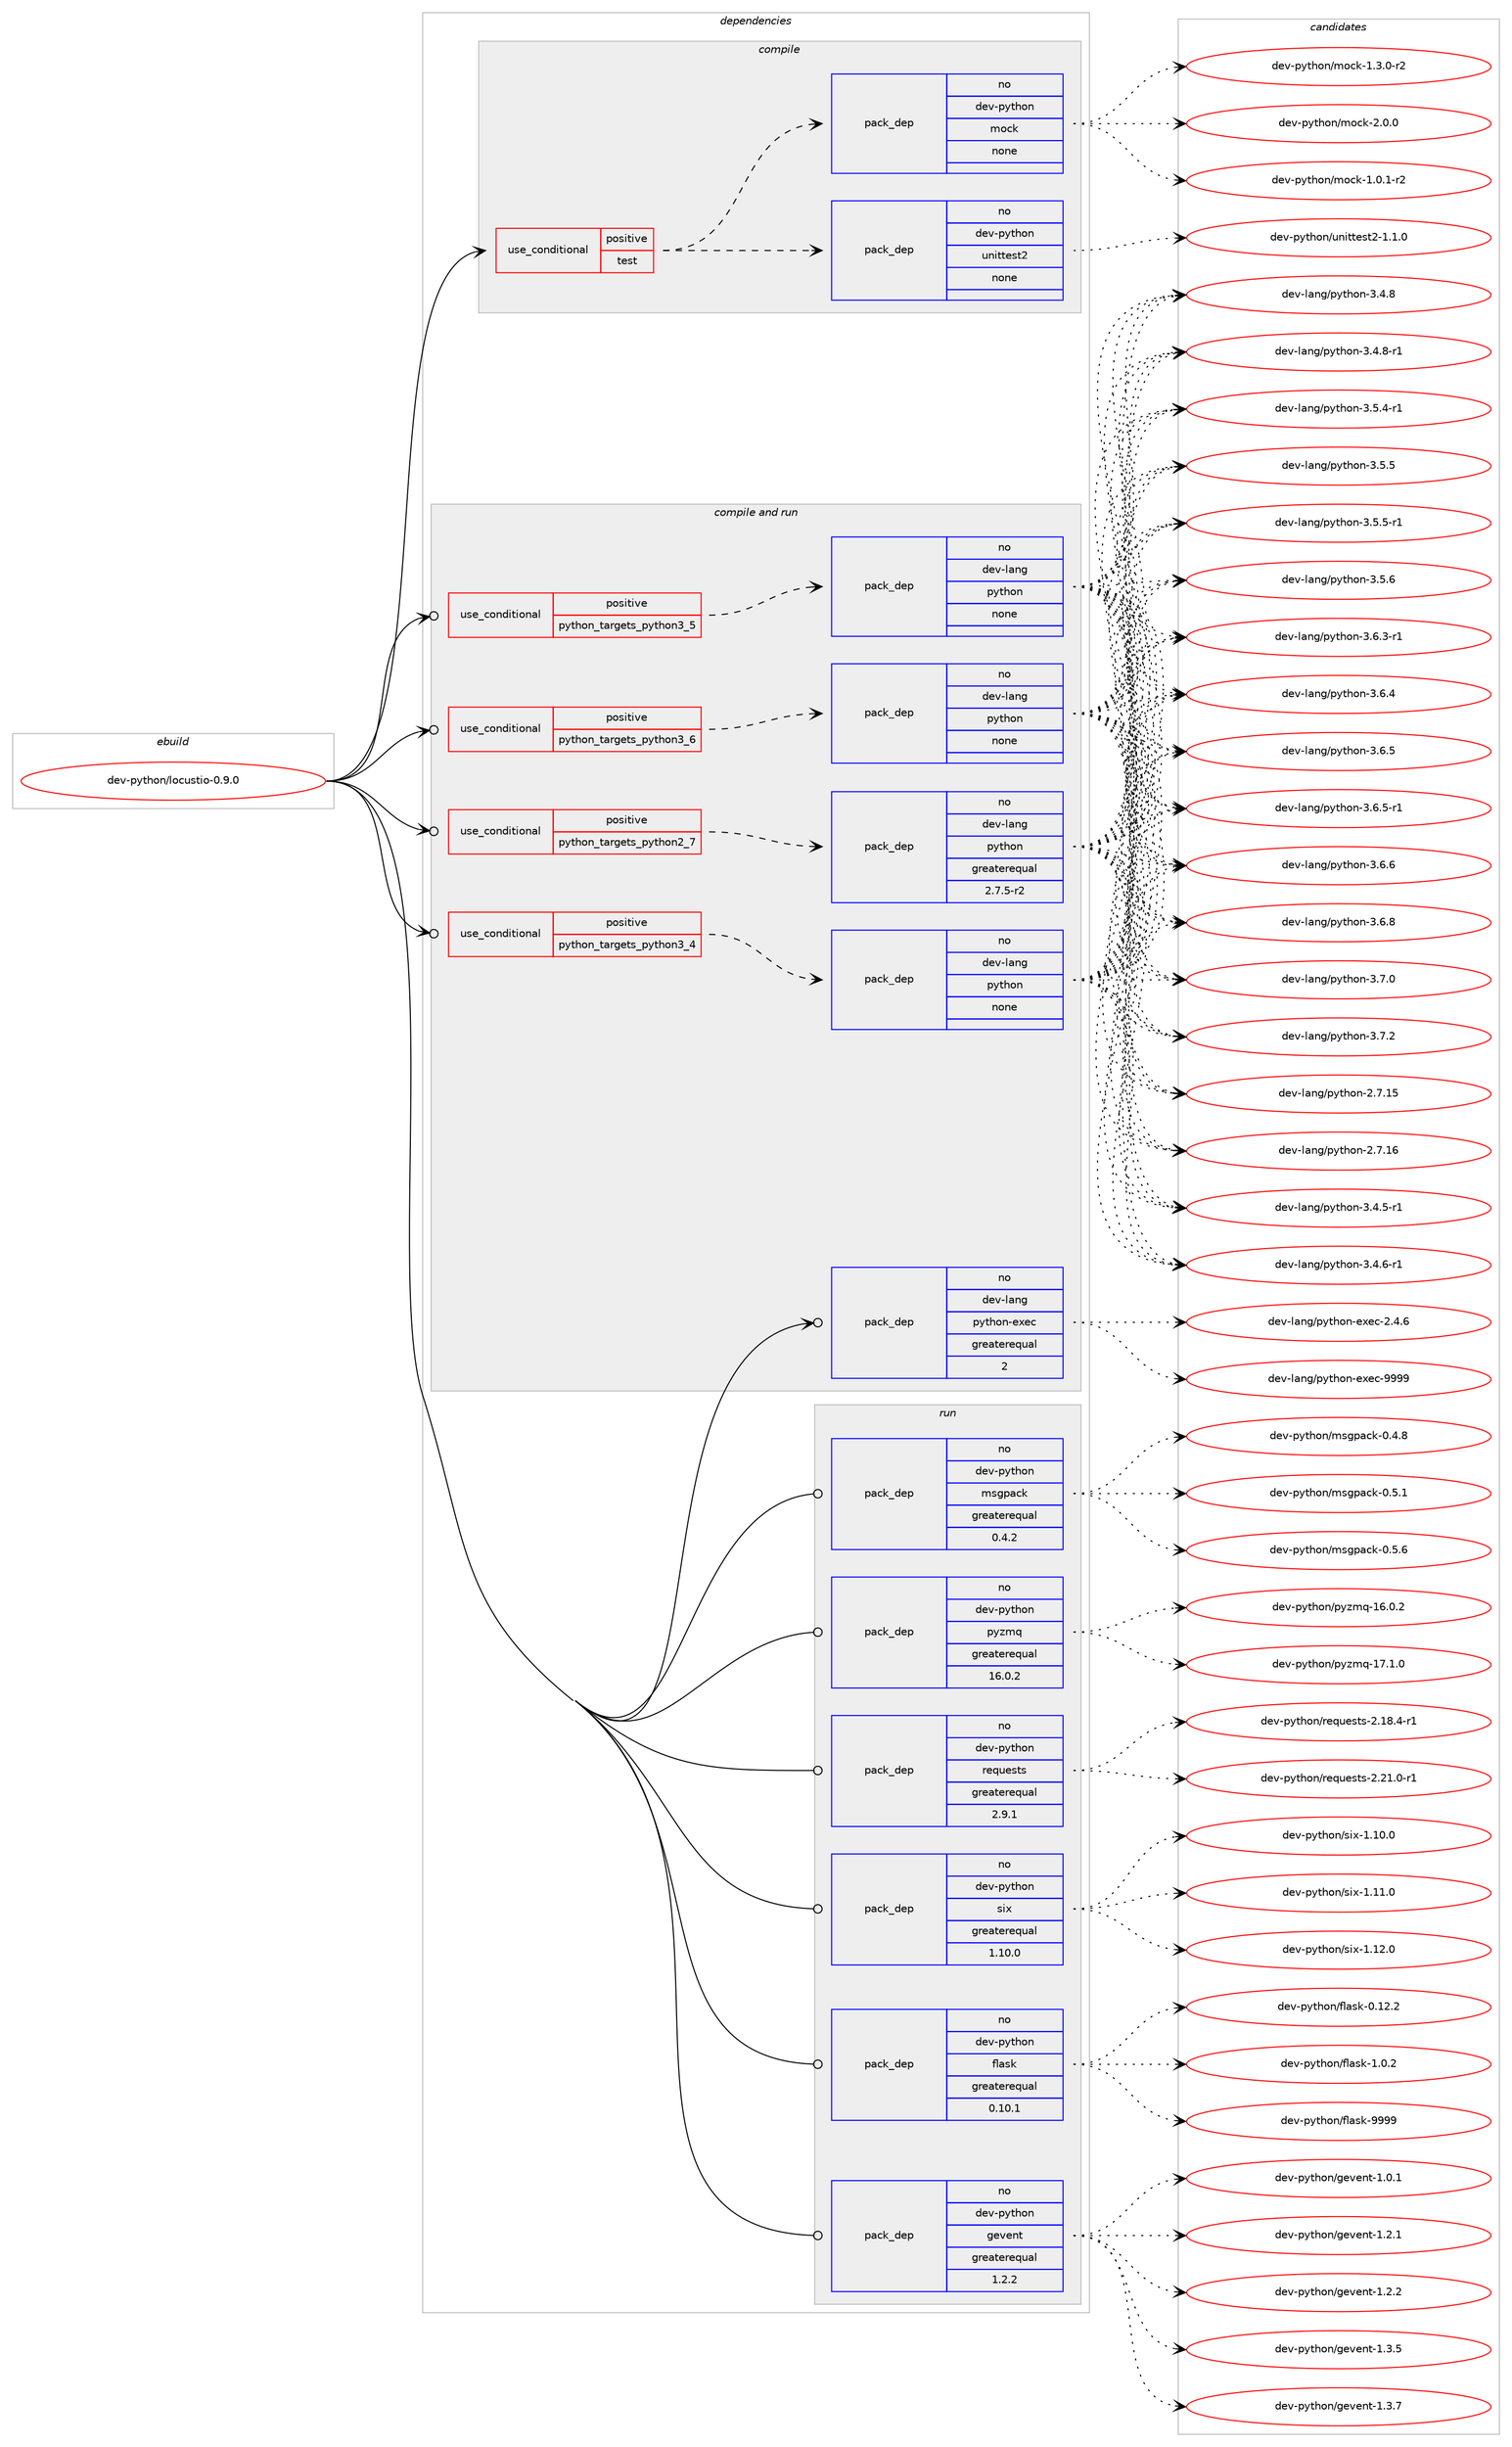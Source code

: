 digraph prolog {

# *************
# Graph options
# *************

newrank=true;
concentrate=true;
compound=true;
graph [rankdir=LR,fontname=Helvetica,fontsize=10,ranksep=1.5];#, ranksep=2.5, nodesep=0.2];
edge  [arrowhead=vee];
node  [fontname=Helvetica,fontsize=10];

# **********
# The ebuild
# **********

subgraph cluster_leftcol {
color=gray;
rank=same;
label=<<i>ebuild</i>>;
id [label="dev-python/locustio-0.9.0", color=red, width=4, href="../dev-python/locustio-0.9.0.svg"];
}

# ****************
# The dependencies
# ****************

subgraph cluster_midcol {
color=gray;
label=<<i>dependencies</i>>;
subgraph cluster_compile {
fillcolor="#eeeeee";
style=filled;
label=<<i>compile</i>>;
subgraph cond377065 {
dependency1417640 [label=<<TABLE BORDER="0" CELLBORDER="1" CELLSPACING="0" CELLPADDING="4"><TR><TD ROWSPAN="3" CELLPADDING="10">use_conditional</TD></TR><TR><TD>positive</TD></TR><TR><TD>test</TD></TR></TABLE>>, shape=none, color=red];
subgraph pack1017302 {
dependency1417641 [label=<<TABLE BORDER="0" CELLBORDER="1" CELLSPACING="0" CELLPADDING="4" WIDTH="220"><TR><TD ROWSPAN="6" CELLPADDING="30">pack_dep</TD></TR><TR><TD WIDTH="110">no</TD></TR><TR><TD>dev-python</TD></TR><TR><TD>unittest2</TD></TR><TR><TD>none</TD></TR><TR><TD></TD></TR></TABLE>>, shape=none, color=blue];
}
dependency1417640:e -> dependency1417641:w [weight=20,style="dashed",arrowhead="vee"];
subgraph pack1017303 {
dependency1417642 [label=<<TABLE BORDER="0" CELLBORDER="1" CELLSPACING="0" CELLPADDING="4" WIDTH="220"><TR><TD ROWSPAN="6" CELLPADDING="30">pack_dep</TD></TR><TR><TD WIDTH="110">no</TD></TR><TR><TD>dev-python</TD></TR><TR><TD>mock</TD></TR><TR><TD>none</TD></TR><TR><TD></TD></TR></TABLE>>, shape=none, color=blue];
}
dependency1417640:e -> dependency1417642:w [weight=20,style="dashed",arrowhead="vee"];
}
id:e -> dependency1417640:w [weight=20,style="solid",arrowhead="vee"];
}
subgraph cluster_compileandrun {
fillcolor="#eeeeee";
style=filled;
label=<<i>compile and run</i>>;
subgraph cond377066 {
dependency1417643 [label=<<TABLE BORDER="0" CELLBORDER="1" CELLSPACING="0" CELLPADDING="4"><TR><TD ROWSPAN="3" CELLPADDING="10">use_conditional</TD></TR><TR><TD>positive</TD></TR><TR><TD>python_targets_python2_7</TD></TR></TABLE>>, shape=none, color=red];
subgraph pack1017304 {
dependency1417644 [label=<<TABLE BORDER="0" CELLBORDER="1" CELLSPACING="0" CELLPADDING="4" WIDTH="220"><TR><TD ROWSPAN="6" CELLPADDING="30">pack_dep</TD></TR><TR><TD WIDTH="110">no</TD></TR><TR><TD>dev-lang</TD></TR><TR><TD>python</TD></TR><TR><TD>greaterequal</TD></TR><TR><TD>2.7.5-r2</TD></TR></TABLE>>, shape=none, color=blue];
}
dependency1417643:e -> dependency1417644:w [weight=20,style="dashed",arrowhead="vee"];
}
id:e -> dependency1417643:w [weight=20,style="solid",arrowhead="odotvee"];
subgraph cond377067 {
dependency1417645 [label=<<TABLE BORDER="0" CELLBORDER="1" CELLSPACING="0" CELLPADDING="4"><TR><TD ROWSPAN="3" CELLPADDING="10">use_conditional</TD></TR><TR><TD>positive</TD></TR><TR><TD>python_targets_python3_4</TD></TR></TABLE>>, shape=none, color=red];
subgraph pack1017305 {
dependency1417646 [label=<<TABLE BORDER="0" CELLBORDER="1" CELLSPACING="0" CELLPADDING="4" WIDTH="220"><TR><TD ROWSPAN="6" CELLPADDING="30">pack_dep</TD></TR><TR><TD WIDTH="110">no</TD></TR><TR><TD>dev-lang</TD></TR><TR><TD>python</TD></TR><TR><TD>none</TD></TR><TR><TD></TD></TR></TABLE>>, shape=none, color=blue];
}
dependency1417645:e -> dependency1417646:w [weight=20,style="dashed",arrowhead="vee"];
}
id:e -> dependency1417645:w [weight=20,style="solid",arrowhead="odotvee"];
subgraph cond377068 {
dependency1417647 [label=<<TABLE BORDER="0" CELLBORDER="1" CELLSPACING="0" CELLPADDING="4"><TR><TD ROWSPAN="3" CELLPADDING="10">use_conditional</TD></TR><TR><TD>positive</TD></TR><TR><TD>python_targets_python3_5</TD></TR></TABLE>>, shape=none, color=red];
subgraph pack1017306 {
dependency1417648 [label=<<TABLE BORDER="0" CELLBORDER="1" CELLSPACING="0" CELLPADDING="4" WIDTH="220"><TR><TD ROWSPAN="6" CELLPADDING="30">pack_dep</TD></TR><TR><TD WIDTH="110">no</TD></TR><TR><TD>dev-lang</TD></TR><TR><TD>python</TD></TR><TR><TD>none</TD></TR><TR><TD></TD></TR></TABLE>>, shape=none, color=blue];
}
dependency1417647:e -> dependency1417648:w [weight=20,style="dashed",arrowhead="vee"];
}
id:e -> dependency1417647:w [weight=20,style="solid",arrowhead="odotvee"];
subgraph cond377069 {
dependency1417649 [label=<<TABLE BORDER="0" CELLBORDER="1" CELLSPACING="0" CELLPADDING="4"><TR><TD ROWSPAN="3" CELLPADDING="10">use_conditional</TD></TR><TR><TD>positive</TD></TR><TR><TD>python_targets_python3_6</TD></TR></TABLE>>, shape=none, color=red];
subgraph pack1017307 {
dependency1417650 [label=<<TABLE BORDER="0" CELLBORDER="1" CELLSPACING="0" CELLPADDING="4" WIDTH="220"><TR><TD ROWSPAN="6" CELLPADDING="30">pack_dep</TD></TR><TR><TD WIDTH="110">no</TD></TR><TR><TD>dev-lang</TD></TR><TR><TD>python</TD></TR><TR><TD>none</TD></TR><TR><TD></TD></TR></TABLE>>, shape=none, color=blue];
}
dependency1417649:e -> dependency1417650:w [weight=20,style="dashed",arrowhead="vee"];
}
id:e -> dependency1417649:w [weight=20,style="solid",arrowhead="odotvee"];
subgraph pack1017308 {
dependency1417651 [label=<<TABLE BORDER="0" CELLBORDER="1" CELLSPACING="0" CELLPADDING="4" WIDTH="220"><TR><TD ROWSPAN="6" CELLPADDING="30">pack_dep</TD></TR><TR><TD WIDTH="110">no</TD></TR><TR><TD>dev-lang</TD></TR><TR><TD>python-exec</TD></TR><TR><TD>greaterequal</TD></TR><TR><TD>2</TD></TR></TABLE>>, shape=none, color=blue];
}
id:e -> dependency1417651:w [weight=20,style="solid",arrowhead="odotvee"];
}
subgraph cluster_run {
fillcolor="#eeeeee";
style=filled;
label=<<i>run</i>>;
subgraph pack1017309 {
dependency1417652 [label=<<TABLE BORDER="0" CELLBORDER="1" CELLSPACING="0" CELLPADDING="4" WIDTH="220"><TR><TD ROWSPAN="6" CELLPADDING="30">pack_dep</TD></TR><TR><TD WIDTH="110">no</TD></TR><TR><TD>dev-python</TD></TR><TR><TD>flask</TD></TR><TR><TD>greaterequal</TD></TR><TR><TD>0.10.1</TD></TR></TABLE>>, shape=none, color=blue];
}
id:e -> dependency1417652:w [weight=20,style="solid",arrowhead="odot"];
subgraph pack1017310 {
dependency1417653 [label=<<TABLE BORDER="0" CELLBORDER="1" CELLSPACING="0" CELLPADDING="4" WIDTH="220"><TR><TD ROWSPAN="6" CELLPADDING="30">pack_dep</TD></TR><TR><TD WIDTH="110">no</TD></TR><TR><TD>dev-python</TD></TR><TR><TD>gevent</TD></TR><TR><TD>greaterequal</TD></TR><TR><TD>1.2.2</TD></TR></TABLE>>, shape=none, color=blue];
}
id:e -> dependency1417653:w [weight=20,style="solid",arrowhead="odot"];
subgraph pack1017311 {
dependency1417654 [label=<<TABLE BORDER="0" CELLBORDER="1" CELLSPACING="0" CELLPADDING="4" WIDTH="220"><TR><TD ROWSPAN="6" CELLPADDING="30">pack_dep</TD></TR><TR><TD WIDTH="110">no</TD></TR><TR><TD>dev-python</TD></TR><TR><TD>msgpack</TD></TR><TR><TD>greaterequal</TD></TR><TR><TD>0.4.2</TD></TR></TABLE>>, shape=none, color=blue];
}
id:e -> dependency1417654:w [weight=20,style="solid",arrowhead="odot"];
subgraph pack1017312 {
dependency1417655 [label=<<TABLE BORDER="0" CELLBORDER="1" CELLSPACING="0" CELLPADDING="4" WIDTH="220"><TR><TD ROWSPAN="6" CELLPADDING="30">pack_dep</TD></TR><TR><TD WIDTH="110">no</TD></TR><TR><TD>dev-python</TD></TR><TR><TD>pyzmq</TD></TR><TR><TD>greaterequal</TD></TR><TR><TD>16.0.2</TD></TR></TABLE>>, shape=none, color=blue];
}
id:e -> dependency1417655:w [weight=20,style="solid",arrowhead="odot"];
subgraph pack1017313 {
dependency1417656 [label=<<TABLE BORDER="0" CELLBORDER="1" CELLSPACING="0" CELLPADDING="4" WIDTH="220"><TR><TD ROWSPAN="6" CELLPADDING="30">pack_dep</TD></TR><TR><TD WIDTH="110">no</TD></TR><TR><TD>dev-python</TD></TR><TR><TD>requests</TD></TR><TR><TD>greaterequal</TD></TR><TR><TD>2.9.1</TD></TR></TABLE>>, shape=none, color=blue];
}
id:e -> dependency1417656:w [weight=20,style="solid",arrowhead="odot"];
subgraph pack1017314 {
dependency1417657 [label=<<TABLE BORDER="0" CELLBORDER="1" CELLSPACING="0" CELLPADDING="4" WIDTH="220"><TR><TD ROWSPAN="6" CELLPADDING="30">pack_dep</TD></TR><TR><TD WIDTH="110">no</TD></TR><TR><TD>dev-python</TD></TR><TR><TD>six</TD></TR><TR><TD>greaterequal</TD></TR><TR><TD>1.10.0</TD></TR></TABLE>>, shape=none, color=blue];
}
id:e -> dependency1417657:w [weight=20,style="solid",arrowhead="odot"];
}
}

# **************
# The candidates
# **************

subgraph cluster_choices {
rank=same;
color=gray;
label=<<i>candidates</i>>;

subgraph choice1017302 {
color=black;
nodesep=1;
choice100101118451121211161041111104711711010511611610111511650454946494648 [label="dev-python/unittest2-1.1.0", color=red, width=4,href="../dev-python/unittest2-1.1.0.svg"];
dependency1417641:e -> choice100101118451121211161041111104711711010511611610111511650454946494648:w [style=dotted,weight="100"];
}
subgraph choice1017303 {
color=black;
nodesep=1;
choice1001011184511212111610411111047109111991074549464846494511450 [label="dev-python/mock-1.0.1-r2", color=red, width=4,href="../dev-python/mock-1.0.1-r2.svg"];
choice1001011184511212111610411111047109111991074549465146484511450 [label="dev-python/mock-1.3.0-r2", color=red, width=4,href="../dev-python/mock-1.3.0-r2.svg"];
choice100101118451121211161041111104710911199107455046484648 [label="dev-python/mock-2.0.0", color=red, width=4,href="../dev-python/mock-2.0.0.svg"];
dependency1417642:e -> choice1001011184511212111610411111047109111991074549464846494511450:w [style=dotted,weight="100"];
dependency1417642:e -> choice1001011184511212111610411111047109111991074549465146484511450:w [style=dotted,weight="100"];
dependency1417642:e -> choice100101118451121211161041111104710911199107455046484648:w [style=dotted,weight="100"];
}
subgraph choice1017304 {
color=black;
nodesep=1;
choice10010111845108971101034711212111610411111045504655464953 [label="dev-lang/python-2.7.15", color=red, width=4,href="../dev-lang/python-2.7.15.svg"];
choice10010111845108971101034711212111610411111045504655464954 [label="dev-lang/python-2.7.16", color=red, width=4,href="../dev-lang/python-2.7.16.svg"];
choice1001011184510897110103471121211161041111104551465246534511449 [label="dev-lang/python-3.4.5-r1", color=red, width=4,href="../dev-lang/python-3.4.5-r1.svg"];
choice1001011184510897110103471121211161041111104551465246544511449 [label="dev-lang/python-3.4.6-r1", color=red, width=4,href="../dev-lang/python-3.4.6-r1.svg"];
choice100101118451089711010347112121116104111110455146524656 [label="dev-lang/python-3.4.8", color=red, width=4,href="../dev-lang/python-3.4.8.svg"];
choice1001011184510897110103471121211161041111104551465246564511449 [label="dev-lang/python-3.4.8-r1", color=red, width=4,href="../dev-lang/python-3.4.8-r1.svg"];
choice1001011184510897110103471121211161041111104551465346524511449 [label="dev-lang/python-3.5.4-r1", color=red, width=4,href="../dev-lang/python-3.5.4-r1.svg"];
choice100101118451089711010347112121116104111110455146534653 [label="dev-lang/python-3.5.5", color=red, width=4,href="../dev-lang/python-3.5.5.svg"];
choice1001011184510897110103471121211161041111104551465346534511449 [label="dev-lang/python-3.5.5-r1", color=red, width=4,href="../dev-lang/python-3.5.5-r1.svg"];
choice100101118451089711010347112121116104111110455146534654 [label="dev-lang/python-3.5.6", color=red, width=4,href="../dev-lang/python-3.5.6.svg"];
choice1001011184510897110103471121211161041111104551465446514511449 [label="dev-lang/python-3.6.3-r1", color=red, width=4,href="../dev-lang/python-3.6.3-r1.svg"];
choice100101118451089711010347112121116104111110455146544652 [label="dev-lang/python-3.6.4", color=red, width=4,href="../dev-lang/python-3.6.4.svg"];
choice100101118451089711010347112121116104111110455146544653 [label="dev-lang/python-3.6.5", color=red, width=4,href="../dev-lang/python-3.6.5.svg"];
choice1001011184510897110103471121211161041111104551465446534511449 [label="dev-lang/python-3.6.5-r1", color=red, width=4,href="../dev-lang/python-3.6.5-r1.svg"];
choice100101118451089711010347112121116104111110455146544654 [label="dev-lang/python-3.6.6", color=red, width=4,href="../dev-lang/python-3.6.6.svg"];
choice100101118451089711010347112121116104111110455146544656 [label="dev-lang/python-3.6.8", color=red, width=4,href="../dev-lang/python-3.6.8.svg"];
choice100101118451089711010347112121116104111110455146554648 [label="dev-lang/python-3.7.0", color=red, width=4,href="../dev-lang/python-3.7.0.svg"];
choice100101118451089711010347112121116104111110455146554650 [label="dev-lang/python-3.7.2", color=red, width=4,href="../dev-lang/python-3.7.2.svg"];
dependency1417644:e -> choice10010111845108971101034711212111610411111045504655464953:w [style=dotted,weight="100"];
dependency1417644:e -> choice10010111845108971101034711212111610411111045504655464954:w [style=dotted,weight="100"];
dependency1417644:e -> choice1001011184510897110103471121211161041111104551465246534511449:w [style=dotted,weight="100"];
dependency1417644:e -> choice1001011184510897110103471121211161041111104551465246544511449:w [style=dotted,weight="100"];
dependency1417644:e -> choice100101118451089711010347112121116104111110455146524656:w [style=dotted,weight="100"];
dependency1417644:e -> choice1001011184510897110103471121211161041111104551465246564511449:w [style=dotted,weight="100"];
dependency1417644:e -> choice1001011184510897110103471121211161041111104551465346524511449:w [style=dotted,weight="100"];
dependency1417644:e -> choice100101118451089711010347112121116104111110455146534653:w [style=dotted,weight="100"];
dependency1417644:e -> choice1001011184510897110103471121211161041111104551465346534511449:w [style=dotted,weight="100"];
dependency1417644:e -> choice100101118451089711010347112121116104111110455146534654:w [style=dotted,weight="100"];
dependency1417644:e -> choice1001011184510897110103471121211161041111104551465446514511449:w [style=dotted,weight="100"];
dependency1417644:e -> choice100101118451089711010347112121116104111110455146544652:w [style=dotted,weight="100"];
dependency1417644:e -> choice100101118451089711010347112121116104111110455146544653:w [style=dotted,weight="100"];
dependency1417644:e -> choice1001011184510897110103471121211161041111104551465446534511449:w [style=dotted,weight="100"];
dependency1417644:e -> choice100101118451089711010347112121116104111110455146544654:w [style=dotted,weight="100"];
dependency1417644:e -> choice100101118451089711010347112121116104111110455146544656:w [style=dotted,weight="100"];
dependency1417644:e -> choice100101118451089711010347112121116104111110455146554648:w [style=dotted,weight="100"];
dependency1417644:e -> choice100101118451089711010347112121116104111110455146554650:w [style=dotted,weight="100"];
}
subgraph choice1017305 {
color=black;
nodesep=1;
choice10010111845108971101034711212111610411111045504655464953 [label="dev-lang/python-2.7.15", color=red, width=4,href="../dev-lang/python-2.7.15.svg"];
choice10010111845108971101034711212111610411111045504655464954 [label="dev-lang/python-2.7.16", color=red, width=4,href="../dev-lang/python-2.7.16.svg"];
choice1001011184510897110103471121211161041111104551465246534511449 [label="dev-lang/python-3.4.5-r1", color=red, width=4,href="../dev-lang/python-3.4.5-r1.svg"];
choice1001011184510897110103471121211161041111104551465246544511449 [label="dev-lang/python-3.4.6-r1", color=red, width=4,href="../dev-lang/python-3.4.6-r1.svg"];
choice100101118451089711010347112121116104111110455146524656 [label="dev-lang/python-3.4.8", color=red, width=4,href="../dev-lang/python-3.4.8.svg"];
choice1001011184510897110103471121211161041111104551465246564511449 [label="dev-lang/python-3.4.8-r1", color=red, width=4,href="../dev-lang/python-3.4.8-r1.svg"];
choice1001011184510897110103471121211161041111104551465346524511449 [label="dev-lang/python-3.5.4-r1", color=red, width=4,href="../dev-lang/python-3.5.4-r1.svg"];
choice100101118451089711010347112121116104111110455146534653 [label="dev-lang/python-3.5.5", color=red, width=4,href="../dev-lang/python-3.5.5.svg"];
choice1001011184510897110103471121211161041111104551465346534511449 [label="dev-lang/python-3.5.5-r1", color=red, width=4,href="../dev-lang/python-3.5.5-r1.svg"];
choice100101118451089711010347112121116104111110455146534654 [label="dev-lang/python-3.5.6", color=red, width=4,href="../dev-lang/python-3.5.6.svg"];
choice1001011184510897110103471121211161041111104551465446514511449 [label="dev-lang/python-3.6.3-r1", color=red, width=4,href="../dev-lang/python-3.6.3-r1.svg"];
choice100101118451089711010347112121116104111110455146544652 [label="dev-lang/python-3.6.4", color=red, width=4,href="../dev-lang/python-3.6.4.svg"];
choice100101118451089711010347112121116104111110455146544653 [label="dev-lang/python-3.6.5", color=red, width=4,href="../dev-lang/python-3.6.5.svg"];
choice1001011184510897110103471121211161041111104551465446534511449 [label="dev-lang/python-3.6.5-r1", color=red, width=4,href="../dev-lang/python-3.6.5-r1.svg"];
choice100101118451089711010347112121116104111110455146544654 [label="dev-lang/python-3.6.6", color=red, width=4,href="../dev-lang/python-3.6.6.svg"];
choice100101118451089711010347112121116104111110455146544656 [label="dev-lang/python-3.6.8", color=red, width=4,href="../dev-lang/python-3.6.8.svg"];
choice100101118451089711010347112121116104111110455146554648 [label="dev-lang/python-3.7.0", color=red, width=4,href="../dev-lang/python-3.7.0.svg"];
choice100101118451089711010347112121116104111110455146554650 [label="dev-lang/python-3.7.2", color=red, width=4,href="../dev-lang/python-3.7.2.svg"];
dependency1417646:e -> choice10010111845108971101034711212111610411111045504655464953:w [style=dotted,weight="100"];
dependency1417646:e -> choice10010111845108971101034711212111610411111045504655464954:w [style=dotted,weight="100"];
dependency1417646:e -> choice1001011184510897110103471121211161041111104551465246534511449:w [style=dotted,weight="100"];
dependency1417646:e -> choice1001011184510897110103471121211161041111104551465246544511449:w [style=dotted,weight="100"];
dependency1417646:e -> choice100101118451089711010347112121116104111110455146524656:w [style=dotted,weight="100"];
dependency1417646:e -> choice1001011184510897110103471121211161041111104551465246564511449:w [style=dotted,weight="100"];
dependency1417646:e -> choice1001011184510897110103471121211161041111104551465346524511449:w [style=dotted,weight="100"];
dependency1417646:e -> choice100101118451089711010347112121116104111110455146534653:w [style=dotted,weight="100"];
dependency1417646:e -> choice1001011184510897110103471121211161041111104551465346534511449:w [style=dotted,weight="100"];
dependency1417646:e -> choice100101118451089711010347112121116104111110455146534654:w [style=dotted,weight="100"];
dependency1417646:e -> choice1001011184510897110103471121211161041111104551465446514511449:w [style=dotted,weight="100"];
dependency1417646:e -> choice100101118451089711010347112121116104111110455146544652:w [style=dotted,weight="100"];
dependency1417646:e -> choice100101118451089711010347112121116104111110455146544653:w [style=dotted,weight="100"];
dependency1417646:e -> choice1001011184510897110103471121211161041111104551465446534511449:w [style=dotted,weight="100"];
dependency1417646:e -> choice100101118451089711010347112121116104111110455146544654:w [style=dotted,weight="100"];
dependency1417646:e -> choice100101118451089711010347112121116104111110455146544656:w [style=dotted,weight="100"];
dependency1417646:e -> choice100101118451089711010347112121116104111110455146554648:w [style=dotted,weight="100"];
dependency1417646:e -> choice100101118451089711010347112121116104111110455146554650:w [style=dotted,weight="100"];
}
subgraph choice1017306 {
color=black;
nodesep=1;
choice10010111845108971101034711212111610411111045504655464953 [label="dev-lang/python-2.7.15", color=red, width=4,href="../dev-lang/python-2.7.15.svg"];
choice10010111845108971101034711212111610411111045504655464954 [label="dev-lang/python-2.7.16", color=red, width=4,href="../dev-lang/python-2.7.16.svg"];
choice1001011184510897110103471121211161041111104551465246534511449 [label="dev-lang/python-3.4.5-r1", color=red, width=4,href="../dev-lang/python-3.4.5-r1.svg"];
choice1001011184510897110103471121211161041111104551465246544511449 [label="dev-lang/python-3.4.6-r1", color=red, width=4,href="../dev-lang/python-3.4.6-r1.svg"];
choice100101118451089711010347112121116104111110455146524656 [label="dev-lang/python-3.4.8", color=red, width=4,href="../dev-lang/python-3.4.8.svg"];
choice1001011184510897110103471121211161041111104551465246564511449 [label="dev-lang/python-3.4.8-r1", color=red, width=4,href="../dev-lang/python-3.4.8-r1.svg"];
choice1001011184510897110103471121211161041111104551465346524511449 [label="dev-lang/python-3.5.4-r1", color=red, width=4,href="../dev-lang/python-3.5.4-r1.svg"];
choice100101118451089711010347112121116104111110455146534653 [label="dev-lang/python-3.5.5", color=red, width=4,href="../dev-lang/python-3.5.5.svg"];
choice1001011184510897110103471121211161041111104551465346534511449 [label="dev-lang/python-3.5.5-r1", color=red, width=4,href="../dev-lang/python-3.5.5-r1.svg"];
choice100101118451089711010347112121116104111110455146534654 [label="dev-lang/python-3.5.6", color=red, width=4,href="../dev-lang/python-3.5.6.svg"];
choice1001011184510897110103471121211161041111104551465446514511449 [label="dev-lang/python-3.6.3-r1", color=red, width=4,href="../dev-lang/python-3.6.3-r1.svg"];
choice100101118451089711010347112121116104111110455146544652 [label="dev-lang/python-3.6.4", color=red, width=4,href="../dev-lang/python-3.6.4.svg"];
choice100101118451089711010347112121116104111110455146544653 [label="dev-lang/python-3.6.5", color=red, width=4,href="../dev-lang/python-3.6.5.svg"];
choice1001011184510897110103471121211161041111104551465446534511449 [label="dev-lang/python-3.6.5-r1", color=red, width=4,href="../dev-lang/python-3.6.5-r1.svg"];
choice100101118451089711010347112121116104111110455146544654 [label="dev-lang/python-3.6.6", color=red, width=4,href="../dev-lang/python-3.6.6.svg"];
choice100101118451089711010347112121116104111110455146544656 [label="dev-lang/python-3.6.8", color=red, width=4,href="../dev-lang/python-3.6.8.svg"];
choice100101118451089711010347112121116104111110455146554648 [label="dev-lang/python-3.7.0", color=red, width=4,href="../dev-lang/python-3.7.0.svg"];
choice100101118451089711010347112121116104111110455146554650 [label="dev-lang/python-3.7.2", color=red, width=4,href="../dev-lang/python-3.7.2.svg"];
dependency1417648:e -> choice10010111845108971101034711212111610411111045504655464953:w [style=dotted,weight="100"];
dependency1417648:e -> choice10010111845108971101034711212111610411111045504655464954:w [style=dotted,weight="100"];
dependency1417648:e -> choice1001011184510897110103471121211161041111104551465246534511449:w [style=dotted,weight="100"];
dependency1417648:e -> choice1001011184510897110103471121211161041111104551465246544511449:w [style=dotted,weight="100"];
dependency1417648:e -> choice100101118451089711010347112121116104111110455146524656:w [style=dotted,weight="100"];
dependency1417648:e -> choice1001011184510897110103471121211161041111104551465246564511449:w [style=dotted,weight="100"];
dependency1417648:e -> choice1001011184510897110103471121211161041111104551465346524511449:w [style=dotted,weight="100"];
dependency1417648:e -> choice100101118451089711010347112121116104111110455146534653:w [style=dotted,weight="100"];
dependency1417648:e -> choice1001011184510897110103471121211161041111104551465346534511449:w [style=dotted,weight="100"];
dependency1417648:e -> choice100101118451089711010347112121116104111110455146534654:w [style=dotted,weight="100"];
dependency1417648:e -> choice1001011184510897110103471121211161041111104551465446514511449:w [style=dotted,weight="100"];
dependency1417648:e -> choice100101118451089711010347112121116104111110455146544652:w [style=dotted,weight="100"];
dependency1417648:e -> choice100101118451089711010347112121116104111110455146544653:w [style=dotted,weight="100"];
dependency1417648:e -> choice1001011184510897110103471121211161041111104551465446534511449:w [style=dotted,weight="100"];
dependency1417648:e -> choice100101118451089711010347112121116104111110455146544654:w [style=dotted,weight="100"];
dependency1417648:e -> choice100101118451089711010347112121116104111110455146544656:w [style=dotted,weight="100"];
dependency1417648:e -> choice100101118451089711010347112121116104111110455146554648:w [style=dotted,weight="100"];
dependency1417648:e -> choice100101118451089711010347112121116104111110455146554650:w [style=dotted,weight="100"];
}
subgraph choice1017307 {
color=black;
nodesep=1;
choice10010111845108971101034711212111610411111045504655464953 [label="dev-lang/python-2.7.15", color=red, width=4,href="../dev-lang/python-2.7.15.svg"];
choice10010111845108971101034711212111610411111045504655464954 [label="dev-lang/python-2.7.16", color=red, width=4,href="../dev-lang/python-2.7.16.svg"];
choice1001011184510897110103471121211161041111104551465246534511449 [label="dev-lang/python-3.4.5-r1", color=red, width=4,href="../dev-lang/python-3.4.5-r1.svg"];
choice1001011184510897110103471121211161041111104551465246544511449 [label="dev-lang/python-3.4.6-r1", color=red, width=4,href="../dev-lang/python-3.4.6-r1.svg"];
choice100101118451089711010347112121116104111110455146524656 [label="dev-lang/python-3.4.8", color=red, width=4,href="../dev-lang/python-3.4.8.svg"];
choice1001011184510897110103471121211161041111104551465246564511449 [label="dev-lang/python-3.4.8-r1", color=red, width=4,href="../dev-lang/python-3.4.8-r1.svg"];
choice1001011184510897110103471121211161041111104551465346524511449 [label="dev-lang/python-3.5.4-r1", color=red, width=4,href="../dev-lang/python-3.5.4-r1.svg"];
choice100101118451089711010347112121116104111110455146534653 [label="dev-lang/python-3.5.5", color=red, width=4,href="../dev-lang/python-3.5.5.svg"];
choice1001011184510897110103471121211161041111104551465346534511449 [label="dev-lang/python-3.5.5-r1", color=red, width=4,href="../dev-lang/python-3.5.5-r1.svg"];
choice100101118451089711010347112121116104111110455146534654 [label="dev-lang/python-3.5.6", color=red, width=4,href="../dev-lang/python-3.5.6.svg"];
choice1001011184510897110103471121211161041111104551465446514511449 [label="dev-lang/python-3.6.3-r1", color=red, width=4,href="../dev-lang/python-3.6.3-r1.svg"];
choice100101118451089711010347112121116104111110455146544652 [label="dev-lang/python-3.6.4", color=red, width=4,href="../dev-lang/python-3.6.4.svg"];
choice100101118451089711010347112121116104111110455146544653 [label="dev-lang/python-3.6.5", color=red, width=4,href="../dev-lang/python-3.6.5.svg"];
choice1001011184510897110103471121211161041111104551465446534511449 [label="dev-lang/python-3.6.5-r1", color=red, width=4,href="../dev-lang/python-3.6.5-r1.svg"];
choice100101118451089711010347112121116104111110455146544654 [label="dev-lang/python-3.6.6", color=red, width=4,href="../dev-lang/python-3.6.6.svg"];
choice100101118451089711010347112121116104111110455146544656 [label="dev-lang/python-3.6.8", color=red, width=4,href="../dev-lang/python-3.6.8.svg"];
choice100101118451089711010347112121116104111110455146554648 [label="dev-lang/python-3.7.0", color=red, width=4,href="../dev-lang/python-3.7.0.svg"];
choice100101118451089711010347112121116104111110455146554650 [label="dev-lang/python-3.7.2", color=red, width=4,href="../dev-lang/python-3.7.2.svg"];
dependency1417650:e -> choice10010111845108971101034711212111610411111045504655464953:w [style=dotted,weight="100"];
dependency1417650:e -> choice10010111845108971101034711212111610411111045504655464954:w [style=dotted,weight="100"];
dependency1417650:e -> choice1001011184510897110103471121211161041111104551465246534511449:w [style=dotted,weight="100"];
dependency1417650:e -> choice1001011184510897110103471121211161041111104551465246544511449:w [style=dotted,weight="100"];
dependency1417650:e -> choice100101118451089711010347112121116104111110455146524656:w [style=dotted,weight="100"];
dependency1417650:e -> choice1001011184510897110103471121211161041111104551465246564511449:w [style=dotted,weight="100"];
dependency1417650:e -> choice1001011184510897110103471121211161041111104551465346524511449:w [style=dotted,weight="100"];
dependency1417650:e -> choice100101118451089711010347112121116104111110455146534653:w [style=dotted,weight="100"];
dependency1417650:e -> choice1001011184510897110103471121211161041111104551465346534511449:w [style=dotted,weight="100"];
dependency1417650:e -> choice100101118451089711010347112121116104111110455146534654:w [style=dotted,weight="100"];
dependency1417650:e -> choice1001011184510897110103471121211161041111104551465446514511449:w [style=dotted,weight="100"];
dependency1417650:e -> choice100101118451089711010347112121116104111110455146544652:w [style=dotted,weight="100"];
dependency1417650:e -> choice100101118451089711010347112121116104111110455146544653:w [style=dotted,weight="100"];
dependency1417650:e -> choice1001011184510897110103471121211161041111104551465446534511449:w [style=dotted,weight="100"];
dependency1417650:e -> choice100101118451089711010347112121116104111110455146544654:w [style=dotted,weight="100"];
dependency1417650:e -> choice100101118451089711010347112121116104111110455146544656:w [style=dotted,weight="100"];
dependency1417650:e -> choice100101118451089711010347112121116104111110455146554648:w [style=dotted,weight="100"];
dependency1417650:e -> choice100101118451089711010347112121116104111110455146554650:w [style=dotted,weight="100"];
}
subgraph choice1017308 {
color=black;
nodesep=1;
choice1001011184510897110103471121211161041111104510112010199455046524654 [label="dev-lang/python-exec-2.4.6", color=red, width=4,href="../dev-lang/python-exec-2.4.6.svg"];
choice10010111845108971101034711212111610411111045101120101994557575757 [label="dev-lang/python-exec-9999", color=red, width=4,href="../dev-lang/python-exec-9999.svg"];
dependency1417651:e -> choice1001011184510897110103471121211161041111104510112010199455046524654:w [style=dotted,weight="100"];
dependency1417651:e -> choice10010111845108971101034711212111610411111045101120101994557575757:w [style=dotted,weight="100"];
}
subgraph choice1017309 {
color=black;
nodesep=1;
choice10010111845112121116104111110471021089711510745484649504650 [label="dev-python/flask-0.12.2", color=red, width=4,href="../dev-python/flask-0.12.2.svg"];
choice100101118451121211161041111104710210897115107454946484650 [label="dev-python/flask-1.0.2", color=red, width=4,href="../dev-python/flask-1.0.2.svg"];
choice1001011184511212111610411111047102108971151074557575757 [label="dev-python/flask-9999", color=red, width=4,href="../dev-python/flask-9999.svg"];
dependency1417652:e -> choice10010111845112121116104111110471021089711510745484649504650:w [style=dotted,weight="100"];
dependency1417652:e -> choice100101118451121211161041111104710210897115107454946484650:w [style=dotted,weight="100"];
dependency1417652:e -> choice1001011184511212111610411111047102108971151074557575757:w [style=dotted,weight="100"];
}
subgraph choice1017310 {
color=black;
nodesep=1;
choice1001011184511212111610411111047103101118101110116454946484649 [label="dev-python/gevent-1.0.1", color=red, width=4,href="../dev-python/gevent-1.0.1.svg"];
choice1001011184511212111610411111047103101118101110116454946504649 [label="dev-python/gevent-1.2.1", color=red, width=4,href="../dev-python/gevent-1.2.1.svg"];
choice1001011184511212111610411111047103101118101110116454946504650 [label="dev-python/gevent-1.2.2", color=red, width=4,href="../dev-python/gevent-1.2.2.svg"];
choice1001011184511212111610411111047103101118101110116454946514653 [label="dev-python/gevent-1.3.5", color=red, width=4,href="../dev-python/gevent-1.3.5.svg"];
choice1001011184511212111610411111047103101118101110116454946514655 [label="dev-python/gevent-1.3.7", color=red, width=4,href="../dev-python/gevent-1.3.7.svg"];
dependency1417653:e -> choice1001011184511212111610411111047103101118101110116454946484649:w [style=dotted,weight="100"];
dependency1417653:e -> choice1001011184511212111610411111047103101118101110116454946504649:w [style=dotted,weight="100"];
dependency1417653:e -> choice1001011184511212111610411111047103101118101110116454946504650:w [style=dotted,weight="100"];
dependency1417653:e -> choice1001011184511212111610411111047103101118101110116454946514653:w [style=dotted,weight="100"];
dependency1417653:e -> choice1001011184511212111610411111047103101118101110116454946514655:w [style=dotted,weight="100"];
}
subgraph choice1017311 {
color=black;
nodesep=1;
choice10010111845112121116104111110471091151031129799107454846524656 [label="dev-python/msgpack-0.4.8", color=red, width=4,href="../dev-python/msgpack-0.4.8.svg"];
choice10010111845112121116104111110471091151031129799107454846534649 [label="dev-python/msgpack-0.5.1", color=red, width=4,href="../dev-python/msgpack-0.5.1.svg"];
choice10010111845112121116104111110471091151031129799107454846534654 [label="dev-python/msgpack-0.5.6", color=red, width=4,href="../dev-python/msgpack-0.5.6.svg"];
dependency1417654:e -> choice10010111845112121116104111110471091151031129799107454846524656:w [style=dotted,weight="100"];
dependency1417654:e -> choice10010111845112121116104111110471091151031129799107454846534649:w [style=dotted,weight="100"];
dependency1417654:e -> choice10010111845112121116104111110471091151031129799107454846534654:w [style=dotted,weight="100"];
}
subgraph choice1017312 {
color=black;
nodesep=1;
choice100101118451121211161041111104711212112210911345495446484650 [label="dev-python/pyzmq-16.0.2", color=red, width=4,href="../dev-python/pyzmq-16.0.2.svg"];
choice100101118451121211161041111104711212112210911345495546494648 [label="dev-python/pyzmq-17.1.0", color=red, width=4,href="../dev-python/pyzmq-17.1.0.svg"];
dependency1417655:e -> choice100101118451121211161041111104711212112210911345495446484650:w [style=dotted,weight="100"];
dependency1417655:e -> choice100101118451121211161041111104711212112210911345495546494648:w [style=dotted,weight="100"];
}
subgraph choice1017313 {
color=black;
nodesep=1;
choice1001011184511212111610411111047114101113117101115116115455046495646524511449 [label="dev-python/requests-2.18.4-r1", color=red, width=4,href="../dev-python/requests-2.18.4-r1.svg"];
choice1001011184511212111610411111047114101113117101115116115455046504946484511449 [label="dev-python/requests-2.21.0-r1", color=red, width=4,href="../dev-python/requests-2.21.0-r1.svg"];
dependency1417656:e -> choice1001011184511212111610411111047114101113117101115116115455046495646524511449:w [style=dotted,weight="100"];
dependency1417656:e -> choice1001011184511212111610411111047114101113117101115116115455046504946484511449:w [style=dotted,weight="100"];
}
subgraph choice1017314 {
color=black;
nodesep=1;
choice100101118451121211161041111104711510512045494649484648 [label="dev-python/six-1.10.0", color=red, width=4,href="../dev-python/six-1.10.0.svg"];
choice100101118451121211161041111104711510512045494649494648 [label="dev-python/six-1.11.0", color=red, width=4,href="../dev-python/six-1.11.0.svg"];
choice100101118451121211161041111104711510512045494649504648 [label="dev-python/six-1.12.0", color=red, width=4,href="../dev-python/six-1.12.0.svg"];
dependency1417657:e -> choice100101118451121211161041111104711510512045494649484648:w [style=dotted,weight="100"];
dependency1417657:e -> choice100101118451121211161041111104711510512045494649494648:w [style=dotted,weight="100"];
dependency1417657:e -> choice100101118451121211161041111104711510512045494649504648:w [style=dotted,weight="100"];
}
}

}
